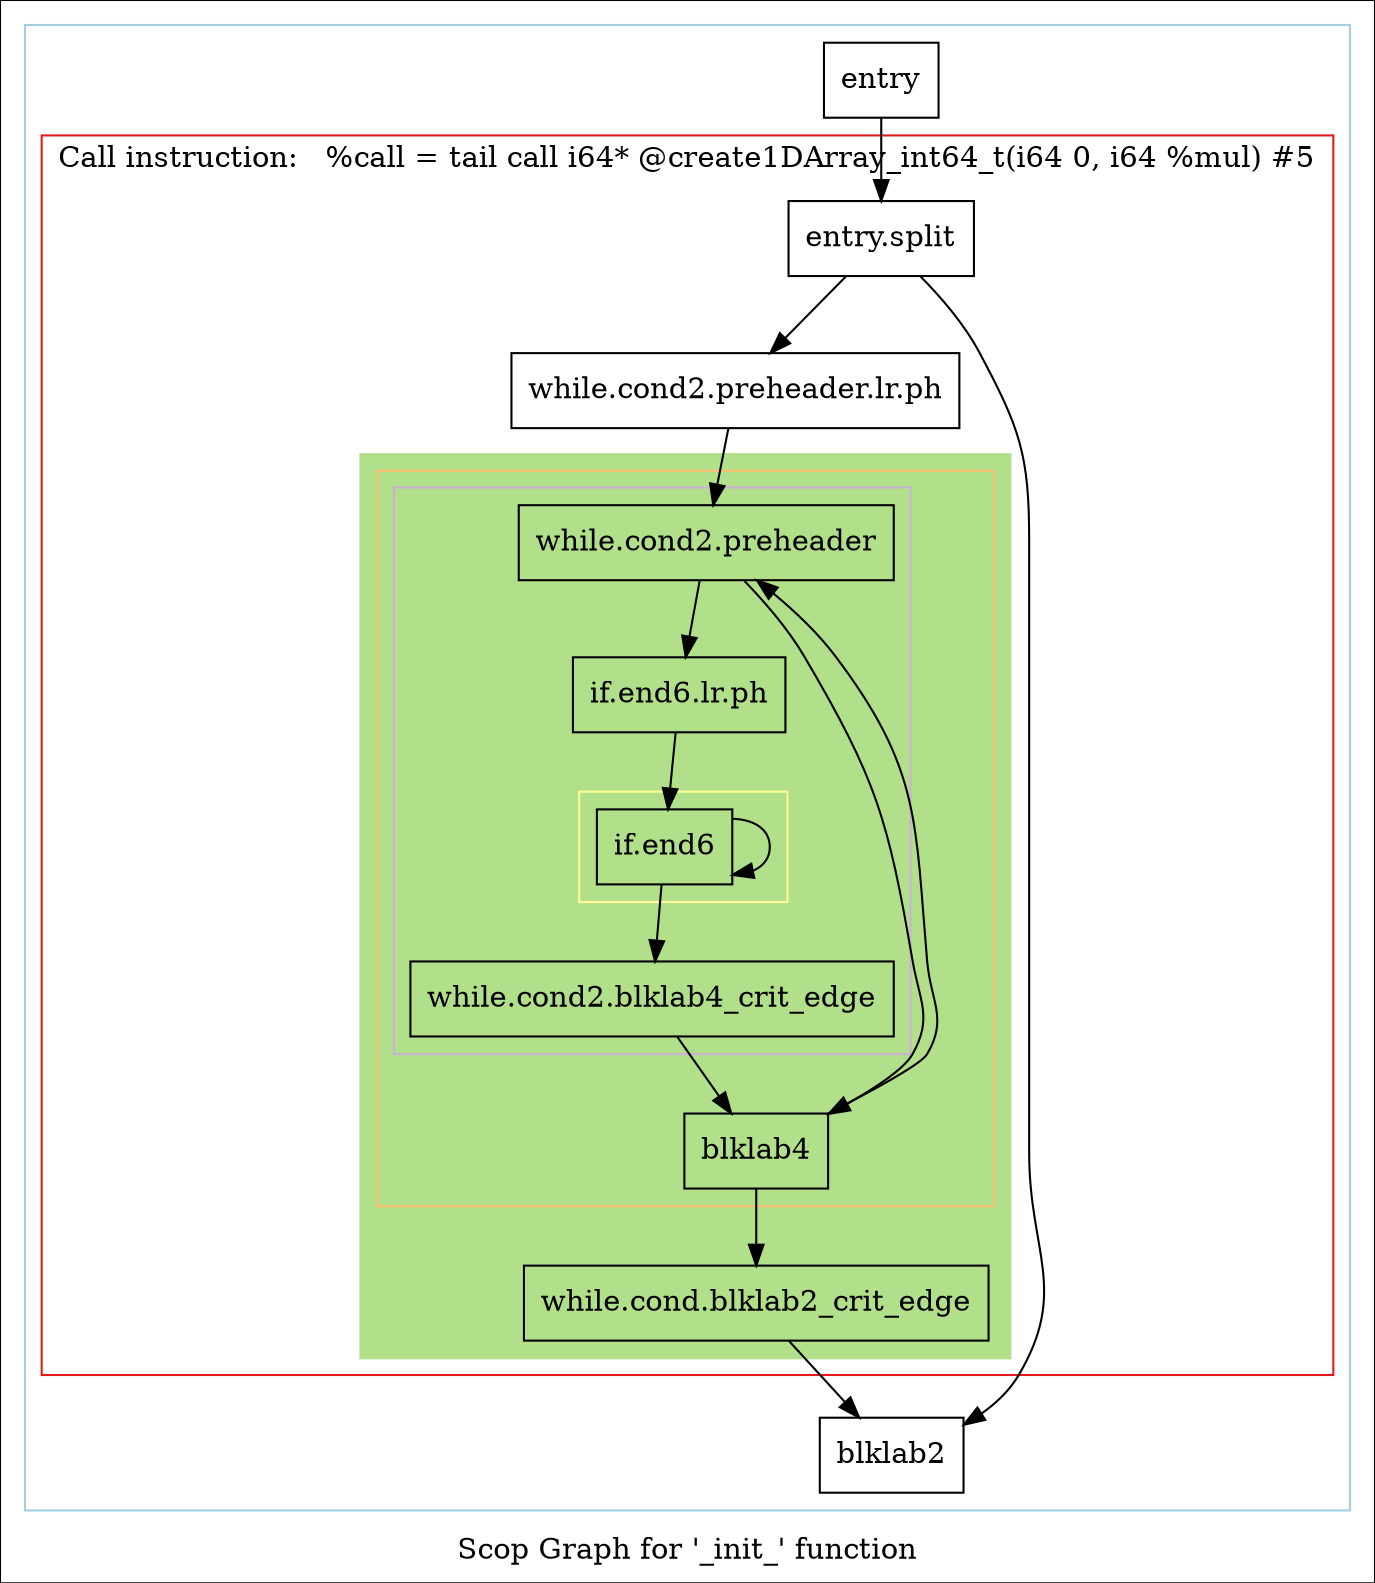 digraph "Scop Graph for '_init_' function" {
	label="Scop Graph for '_init_' function";

	Node0xb8896c0 [shape=record,label="{entry}"];
	Node0xb8896c0 -> Node0xb8d7700;
	Node0xb8d7700 [shape=record,label="{entry.split}"];
	Node0xb8d7700 -> Node0xb89ff10;
	Node0xb8d7700 -> Node0xb89ff70;
	Node0xb89ff10 [shape=record,label="{while.cond2.preheader.lr.ph}"];
	Node0xb89ff10 -> Node0xb899e10;
	Node0xb899e10 [shape=record,label="{while.cond2.preheader}"];
	Node0xb899e10 -> Node0xb8839a0;
	Node0xb899e10 -> Node0xb8839c0;
	Node0xb8839a0 [shape=record,label="{if.end6.lr.ph}"];
	Node0xb8839a0 -> Node0xb883a20;
	Node0xb883a20 [shape=record,label="{if.end6}"];
	Node0xb883a20 -> Node0xb883a20[constraint=false];
	Node0xb883a20 -> Node0xb883a80;
	Node0xb883a80 [shape=record,label="{while.cond2.blklab4_crit_edge}"];
	Node0xb883a80 -> Node0xb8839c0;
	Node0xb8839c0 [shape=record,label="{blklab4}"];
	Node0xb8839c0 -> Node0xb899e10[constraint=false];
	Node0xb8839c0 -> Node0xb882110;
	Node0xb882110 [shape=record,label="{while.cond.blklab2_crit_edge}"];
	Node0xb882110 -> Node0xb89ff70;
	Node0xb89ff70 [shape=record,label="{blklab2}"];
	colorscheme = "paired12"
        subgraph cluster_0xb8db410 {
          label = "";
          style = solid;
          color = 1
          subgraph cluster_0xb889640 {
            label = "Call instruction:   %call = tail call i64* @create1DArray_int64_t(i64 0, i64 %mul) #5";
            style = solid;
            color = 6
            subgraph cluster_0xb894780 {
              label = "";
              style = filled;
              color = 3              subgraph cluster_0xb8979d0 {
                label = "";
                style = solid;
                color = 7
                subgraph cluster_0xb8e6270 {
                  label = "";
                  style = solid;
                  color = 9
                  subgraph cluster_0xb8da470 {
                    label = "";
                    style = solid;
                    color = 11
                    Node0xb883a20;
                  }
                  Node0xb899e10;
                  Node0xb8839a0;
                  Node0xb883a80;
                }
                Node0xb8839c0;
              }
              Node0xb882110;
            }
            Node0xb8d7700;
            Node0xb89ff10;
          }
          Node0xb8896c0;
          Node0xb89ff70;
        }
}
